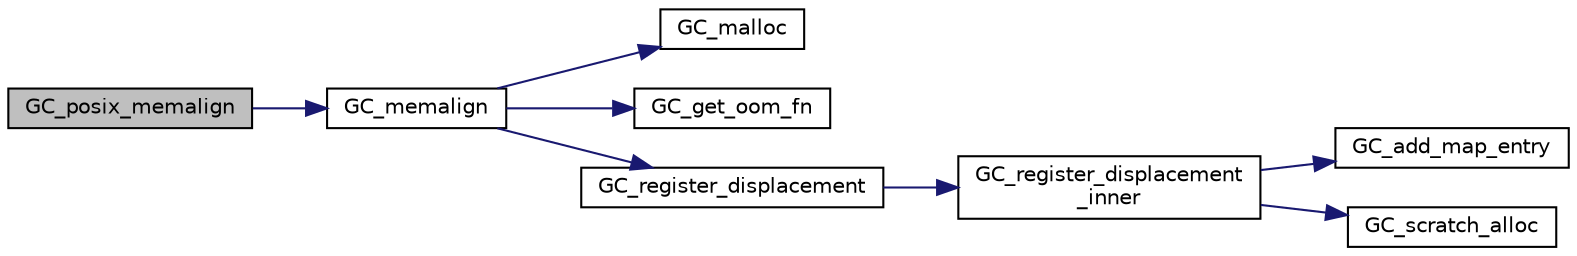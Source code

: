 digraph "GC_posix_memalign"
{
  edge [fontname="Helvetica",fontsize="10",labelfontname="Helvetica",labelfontsize="10"];
  node [fontname="Helvetica",fontsize="10",shape=record];
  rankdir="LR";
  Node2638 [label="GC_posix_memalign",height=0.2,width=0.4,color="black", fillcolor="grey75", style="filled", fontcolor="black"];
  Node2638 -> Node2639 [color="midnightblue",fontsize="10",style="solid",fontname="Helvetica"];
  Node2639 [label="GC_memalign",height=0.2,width=0.4,color="black", fillcolor="white", style="filled",URL="$dc/d51/mallocx_8c.html#a8f582ea5ab8c1f228f3a05a8b5ee6b3c"];
  Node2639 -> Node2640 [color="midnightblue",fontsize="10",style="solid",fontname="Helvetica"];
  Node2640 [label="GC_malloc",height=0.2,width=0.4,color="black", fillcolor="white", style="filled",URL="$d6/dcd/malloc_8c.html#a9181bcacd1d3f9ffb3567c73e06bd067"];
  Node2639 -> Node2641 [color="midnightblue",fontsize="10",style="solid",fontname="Helvetica"];
  Node2641 [label="GC_get_oom_fn",height=0.2,width=0.4,color="black", fillcolor="white", style="filled",URL="$d0/daa/gc_8h.html#a284db14a1be9f1c34a78d8644e48f97e"];
  Node2639 -> Node2642 [color="midnightblue",fontsize="10",style="solid",fontname="Helvetica"];
  Node2642 [label="GC_register_displacement",height=0.2,width=0.4,color="black", fillcolor="white", style="filled",URL="$d0/daa/gc_8h.html#a47ba660ad372a58543c01e69aa589c63"];
  Node2642 -> Node2643 [color="midnightblue",fontsize="10",style="solid",fontname="Helvetica"];
  Node2643 [label="GC_register_displacement\l_inner",height=0.2,width=0.4,color="black", fillcolor="white", style="filled",URL="$d1/d52/obj__map_8c.html#a2a2204a2386781556aa1d3d70eb9bd04"];
  Node2643 -> Node2644 [color="midnightblue",fontsize="10",style="solid",fontname="Helvetica"];
  Node2644 [label="GC_add_map_entry",height=0.2,width=0.4,color="black", fillcolor="white", style="filled",URL="$dd/d79/gc__priv_8h.html#ac2326c77652399203efc82c6b971dc4e"];
  Node2643 -> Node2645 [color="midnightblue",fontsize="10",style="solid",fontname="Helvetica"];
  Node2645 [label="GC_scratch_alloc",height=0.2,width=0.4,color="black", fillcolor="white", style="filled",URL="$d2/d22/headers_8c.html#ad4012dbe01b6c85c8c21b76e5d42b460"];
}
